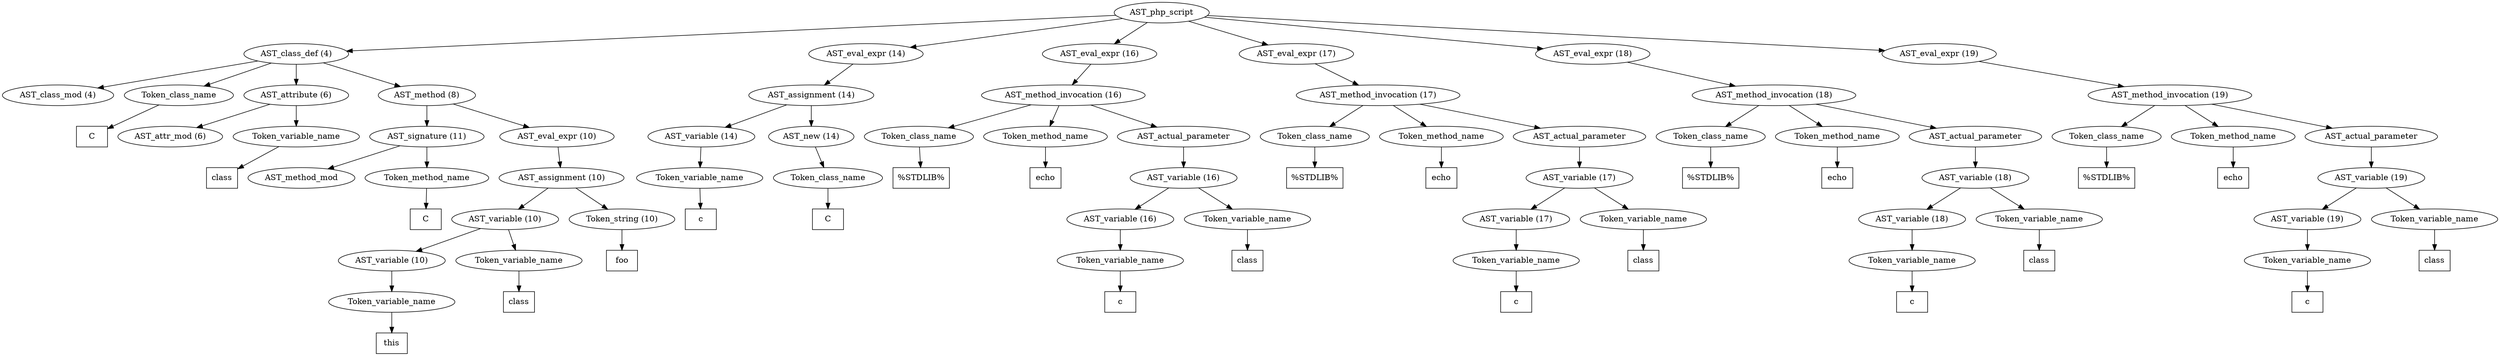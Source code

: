 /*
 * AST in dot format generated by phc -- the PHP compiler
 */

digraph AST {
node_0 [label="AST_php_script"];
node_1 [label="AST_class_def (4)"];
node_2 [label="AST_class_mod (4)"];
node_3 [label="Token_class_name"];
node_4 [label="C", shape=box]
node_3 -> node_4;
node_5 [label="AST_attribute (6)"];
node_6 [label="AST_attr_mod (6)"];
node_7 [label="Token_variable_name"];
node_8 [label="class", shape=box]
node_7 -> node_8;
node_5 -> node_7;
node_5 -> node_6;
node_9 [label="AST_method (8)"];
node_10 [label="AST_signature (11)"];
node_11 [label="AST_method_mod"];
node_12 [label="Token_method_name"];
node_13 [label="C", shape=box]
node_12 -> node_13;
node_10 -> node_12;
node_10 -> node_11;
node_14 [label="AST_eval_expr (10)"];
node_15 [label="AST_assignment (10)"];
node_16 [label="AST_variable (10)"];
node_17 [label="AST_variable (10)"];
node_18 [label="Token_variable_name"];
node_19 [label="this", shape=box]
node_18 -> node_19;
node_17 -> node_18;
node_20 [label="Token_variable_name"];
node_21 [label="class", shape=box]
node_20 -> node_21;
node_16 -> node_20;
node_16 -> node_17;
node_22 [label="Token_string (10)"];
node_23 [label="foo", shape=box]
node_22 -> node_23;
node_15 -> node_22;
node_15 -> node_16;
node_14 -> node_15;
node_9 -> node_14;
node_9 -> node_10;
node_1 -> node_9;
node_1 -> node_5;
node_1 -> node_3;
node_1 -> node_2;
node_24 [label="AST_eval_expr (14)"];
node_25 [label="AST_assignment (14)"];
node_26 [label="AST_variable (14)"];
node_27 [label="Token_variable_name"];
node_28 [label="c", shape=box]
node_27 -> node_28;
node_26 -> node_27;
node_29 [label="AST_new (14)"];
node_30 [label="Token_class_name"];
node_31 [label="C", shape=box]
node_30 -> node_31;
node_29 -> node_30;
node_25 -> node_29;
node_25 -> node_26;
node_24 -> node_25;
node_32 [label="AST_eval_expr (16)"];
node_33 [label="AST_method_invocation (16)"];
node_34 [label="Token_class_name"];
node_35 [label="%STDLIB%", shape=box]
node_34 -> node_35;
node_36 [label="Token_method_name"];
node_37 [label="echo", shape=box]
node_36 -> node_37;
node_38 [label="AST_actual_parameter"];
node_39 [label="AST_variable (16)"];
node_40 [label="AST_variable (16)"];
node_41 [label="Token_variable_name"];
node_42 [label="c", shape=box]
node_41 -> node_42;
node_40 -> node_41;
node_43 [label="Token_variable_name"];
node_44 [label="class", shape=box]
node_43 -> node_44;
node_39 -> node_43;
node_39 -> node_40;
node_38 -> node_39;
node_33 -> node_38;
node_33 -> node_36;
node_33 -> node_34;
node_32 -> node_33;
node_45 [label="AST_eval_expr (17)"];
node_46 [label="AST_method_invocation (17)"];
node_47 [label="Token_class_name"];
node_48 [label="%STDLIB%", shape=box]
node_47 -> node_48;
node_49 [label="Token_method_name"];
node_50 [label="echo", shape=box]
node_49 -> node_50;
node_51 [label="AST_actual_parameter"];
node_52 [label="AST_variable (17)"];
node_53 [label="AST_variable (17)"];
node_54 [label="Token_variable_name"];
node_55 [label="c", shape=box]
node_54 -> node_55;
node_53 -> node_54;
node_56 [label="Token_variable_name"];
node_57 [label="class", shape=box]
node_56 -> node_57;
node_52 -> node_56;
node_52 -> node_53;
node_51 -> node_52;
node_46 -> node_51;
node_46 -> node_49;
node_46 -> node_47;
node_45 -> node_46;
node_58 [label="AST_eval_expr (18)"];
node_59 [label="AST_method_invocation (18)"];
node_60 [label="Token_class_name"];
node_61 [label="%STDLIB%", shape=box]
node_60 -> node_61;
node_62 [label="Token_method_name"];
node_63 [label="echo", shape=box]
node_62 -> node_63;
node_64 [label="AST_actual_parameter"];
node_65 [label="AST_variable (18)"];
node_66 [label="AST_variable (18)"];
node_67 [label="Token_variable_name"];
node_68 [label="c", shape=box]
node_67 -> node_68;
node_66 -> node_67;
node_69 [label="Token_variable_name"];
node_70 [label="class", shape=box]
node_69 -> node_70;
node_65 -> node_69;
node_65 -> node_66;
node_64 -> node_65;
node_59 -> node_64;
node_59 -> node_62;
node_59 -> node_60;
node_58 -> node_59;
node_71 [label="AST_eval_expr (19)"];
node_72 [label="AST_method_invocation (19)"];
node_73 [label="Token_class_name"];
node_74 [label="%STDLIB%", shape=box]
node_73 -> node_74;
node_75 [label="Token_method_name"];
node_76 [label="echo", shape=box]
node_75 -> node_76;
node_77 [label="AST_actual_parameter"];
node_78 [label="AST_variable (19)"];
node_79 [label="AST_variable (19)"];
node_80 [label="Token_variable_name"];
node_81 [label="c", shape=box]
node_80 -> node_81;
node_79 -> node_80;
node_82 [label="Token_variable_name"];
node_83 [label="class", shape=box]
node_82 -> node_83;
node_78 -> node_82;
node_78 -> node_79;
node_77 -> node_78;
node_72 -> node_77;
node_72 -> node_75;
node_72 -> node_73;
node_71 -> node_72;
node_0 -> node_71;
node_0 -> node_58;
node_0 -> node_45;
node_0 -> node_32;
node_0 -> node_24;
node_0 -> node_1;
}
